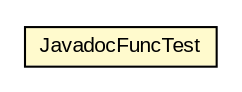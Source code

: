 #!/usr/local/bin/dot
#
# Class diagram 
# Generated by UMLGraph version 5.1 (http://www.umlgraph.org/)
#

digraph G {
	edge [fontname="arial",fontsize=10,labelfontname="arial",labelfontsize=10];
	node [fontname="arial",fontsize=10,shape=plaintext];
	nodesep=0.25;
	ranksep=0.5;
	// com.helger.jcodemodel.JavadocFuncTest
	c699 [label=<<table title="com.helger.jcodemodel.JavadocFuncTest" border="0" cellborder="1" cellspacing="0" cellpadding="2" port="p" bgcolor="lemonChiffon" href="./JavadocFuncTest.html">
		<tr><td><table border="0" cellspacing="0" cellpadding="1">
<tr><td align="center" balign="center"> JavadocFuncTest </td></tr>
		</table></td></tr>
		</table>>, fontname="arial", fontcolor="black", fontsize=10.0];
}

